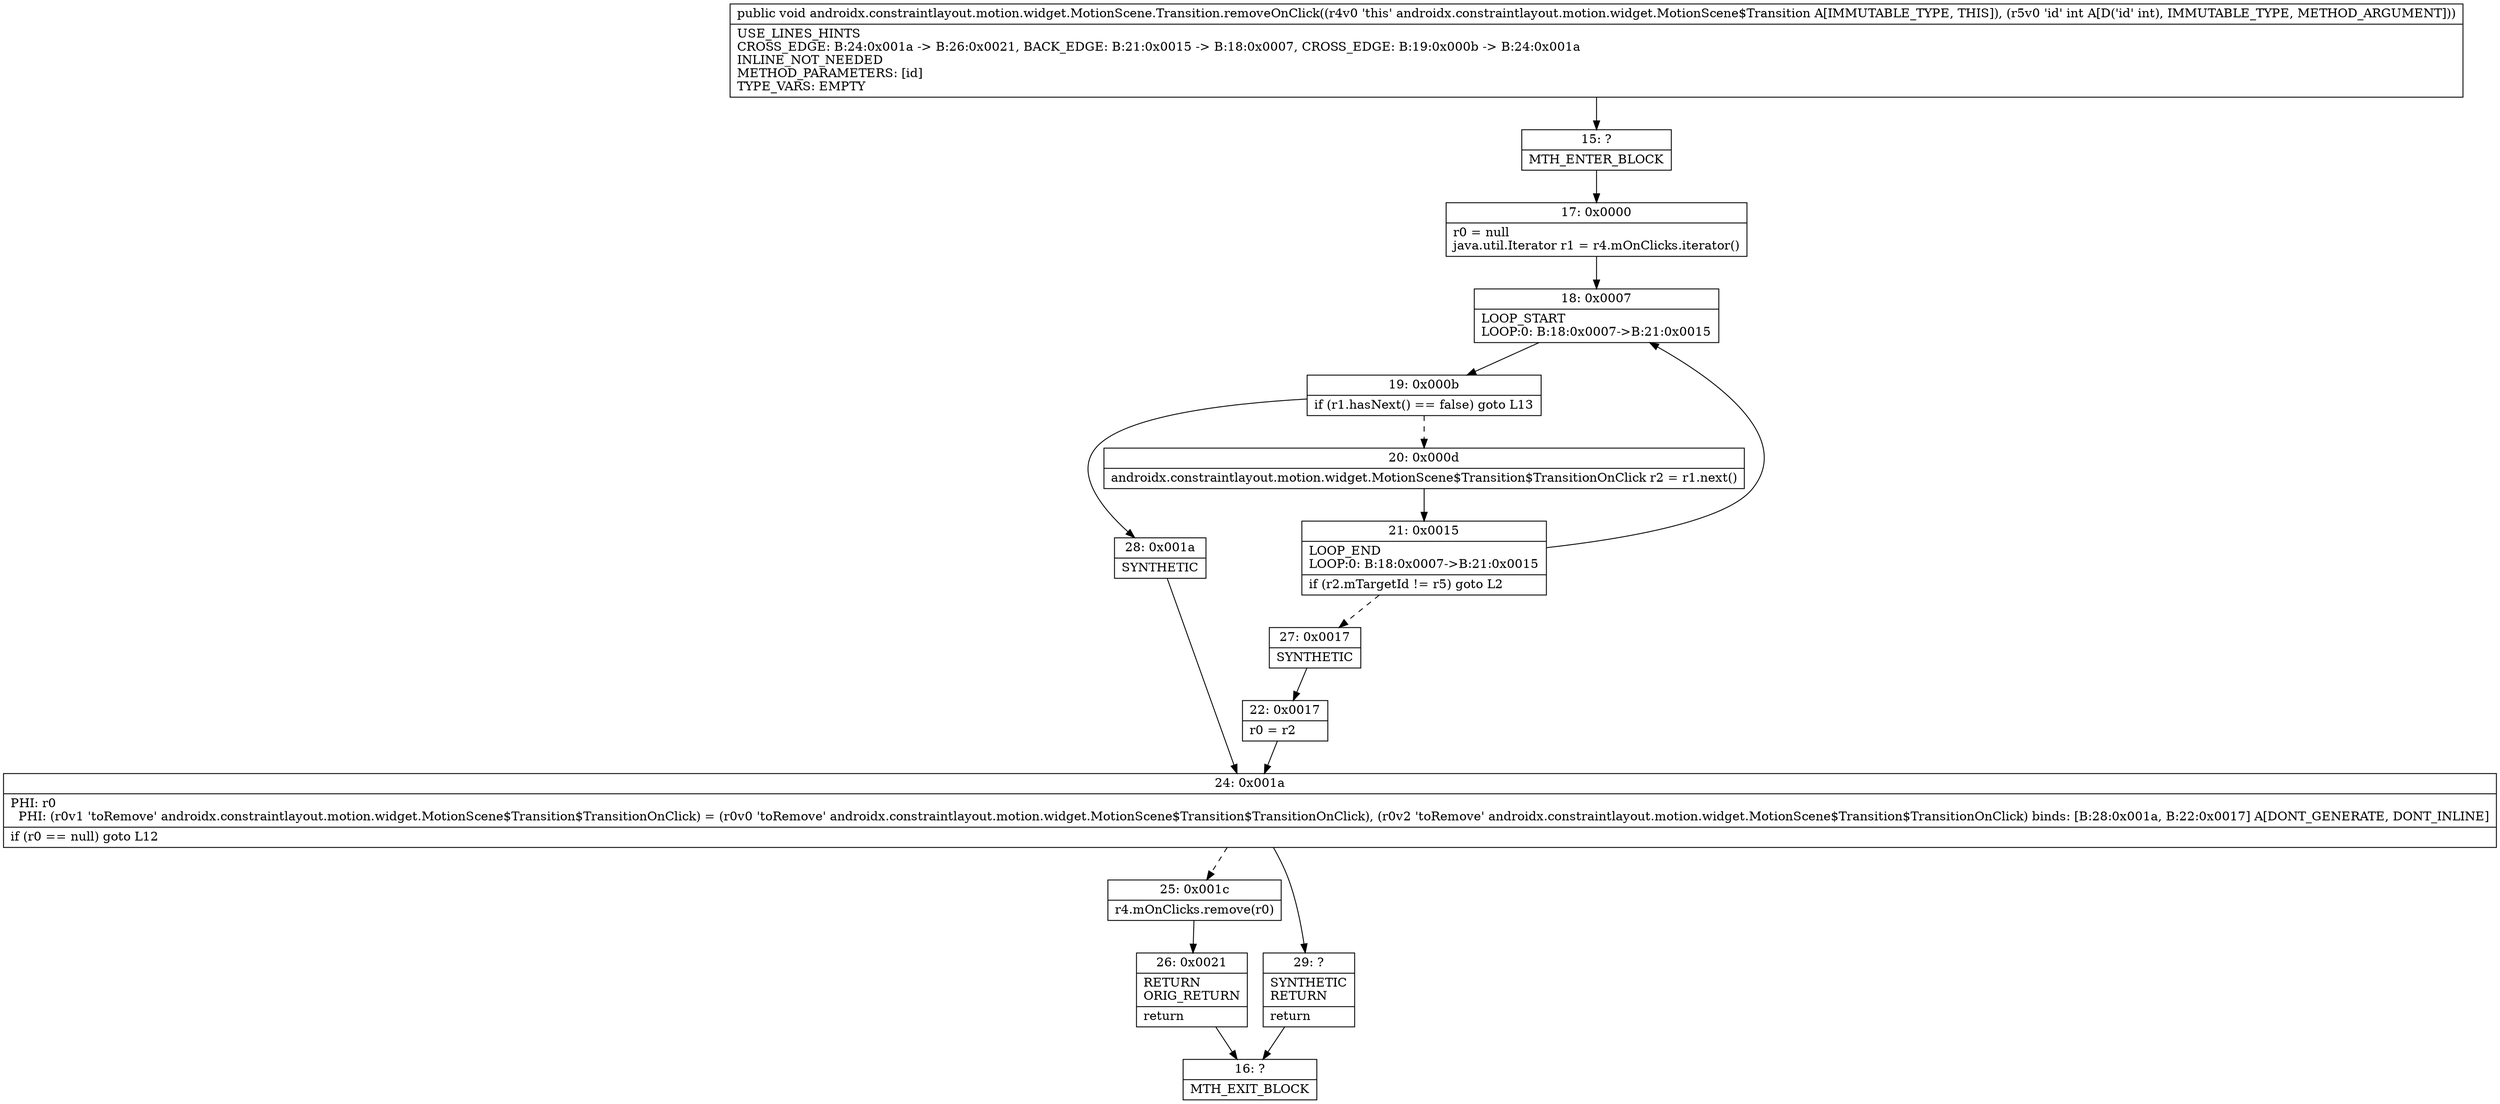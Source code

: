 digraph "CFG forandroidx.constraintlayout.motion.widget.MotionScene.Transition.removeOnClick(I)V" {
Node_15 [shape=record,label="{15\:\ ?|MTH_ENTER_BLOCK\l}"];
Node_17 [shape=record,label="{17\:\ 0x0000|r0 = null\ljava.util.Iterator r1 = r4.mOnClicks.iterator()\l}"];
Node_18 [shape=record,label="{18\:\ 0x0007|LOOP_START\lLOOP:0: B:18:0x0007\-\>B:21:0x0015\l}"];
Node_19 [shape=record,label="{19\:\ 0x000b|if (r1.hasNext() == false) goto L13\l}"];
Node_20 [shape=record,label="{20\:\ 0x000d|androidx.constraintlayout.motion.widget.MotionScene$Transition$TransitionOnClick r2 = r1.next()\l}"];
Node_21 [shape=record,label="{21\:\ 0x0015|LOOP_END\lLOOP:0: B:18:0x0007\-\>B:21:0x0015\l|if (r2.mTargetId != r5) goto L2\l}"];
Node_27 [shape=record,label="{27\:\ 0x0017|SYNTHETIC\l}"];
Node_22 [shape=record,label="{22\:\ 0x0017|r0 = r2\l}"];
Node_24 [shape=record,label="{24\:\ 0x001a|PHI: r0 \l  PHI: (r0v1 'toRemove' androidx.constraintlayout.motion.widget.MotionScene$Transition$TransitionOnClick) = (r0v0 'toRemove' androidx.constraintlayout.motion.widget.MotionScene$Transition$TransitionOnClick), (r0v2 'toRemove' androidx.constraintlayout.motion.widget.MotionScene$Transition$TransitionOnClick) binds: [B:28:0x001a, B:22:0x0017] A[DONT_GENERATE, DONT_INLINE]\l|if (r0 == null) goto L12\l}"];
Node_25 [shape=record,label="{25\:\ 0x001c|r4.mOnClicks.remove(r0)\l}"];
Node_26 [shape=record,label="{26\:\ 0x0021|RETURN\lORIG_RETURN\l|return\l}"];
Node_16 [shape=record,label="{16\:\ ?|MTH_EXIT_BLOCK\l}"];
Node_29 [shape=record,label="{29\:\ ?|SYNTHETIC\lRETURN\l|return\l}"];
Node_28 [shape=record,label="{28\:\ 0x001a|SYNTHETIC\l}"];
MethodNode[shape=record,label="{public void androidx.constraintlayout.motion.widget.MotionScene.Transition.removeOnClick((r4v0 'this' androidx.constraintlayout.motion.widget.MotionScene$Transition A[IMMUTABLE_TYPE, THIS]), (r5v0 'id' int A[D('id' int), IMMUTABLE_TYPE, METHOD_ARGUMENT]))  | USE_LINES_HINTS\lCROSS_EDGE: B:24:0x001a \-\> B:26:0x0021, BACK_EDGE: B:21:0x0015 \-\> B:18:0x0007, CROSS_EDGE: B:19:0x000b \-\> B:24:0x001a\lINLINE_NOT_NEEDED\lMETHOD_PARAMETERS: [id]\lTYPE_VARS: EMPTY\l}"];
MethodNode -> Node_15;Node_15 -> Node_17;
Node_17 -> Node_18;
Node_18 -> Node_19;
Node_19 -> Node_20[style=dashed];
Node_19 -> Node_28;
Node_20 -> Node_21;
Node_21 -> Node_18;
Node_21 -> Node_27[style=dashed];
Node_27 -> Node_22;
Node_22 -> Node_24;
Node_24 -> Node_25[style=dashed];
Node_24 -> Node_29;
Node_25 -> Node_26;
Node_26 -> Node_16;
Node_29 -> Node_16;
Node_28 -> Node_24;
}

